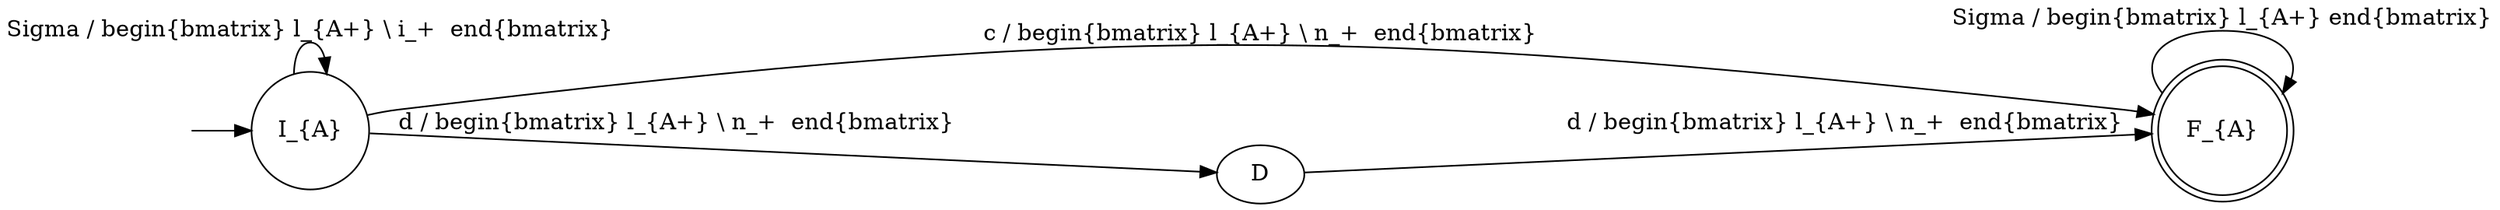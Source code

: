 digraph Automaton {rankdir = LR;
initial [shape=plaintext,label=""];
initial -> S;
C [shape=doublecircle,label="F_{A}"];

C -> C [label="\Sigma / \begin{bmatrix} l_{A+} \end{bmatrix}"]

S [shape=circle,label="I_{A}"];
S -> S [label="\Sigma / \begin{bmatrix} l_{A+} \\ i_+  \end{bmatrix}"]

S -> C [label="c / \begin{bmatrix} l_{A+} \\ n_+  \end{bmatrix}"]

S -> D [label="d / \begin{bmatrix} l_{A+} \\ n_+  \end{bmatrix}"]
D -> C [label="d / \begin{bmatrix} l_{A+} \\ n_+  \end{bmatrix}"]
}
